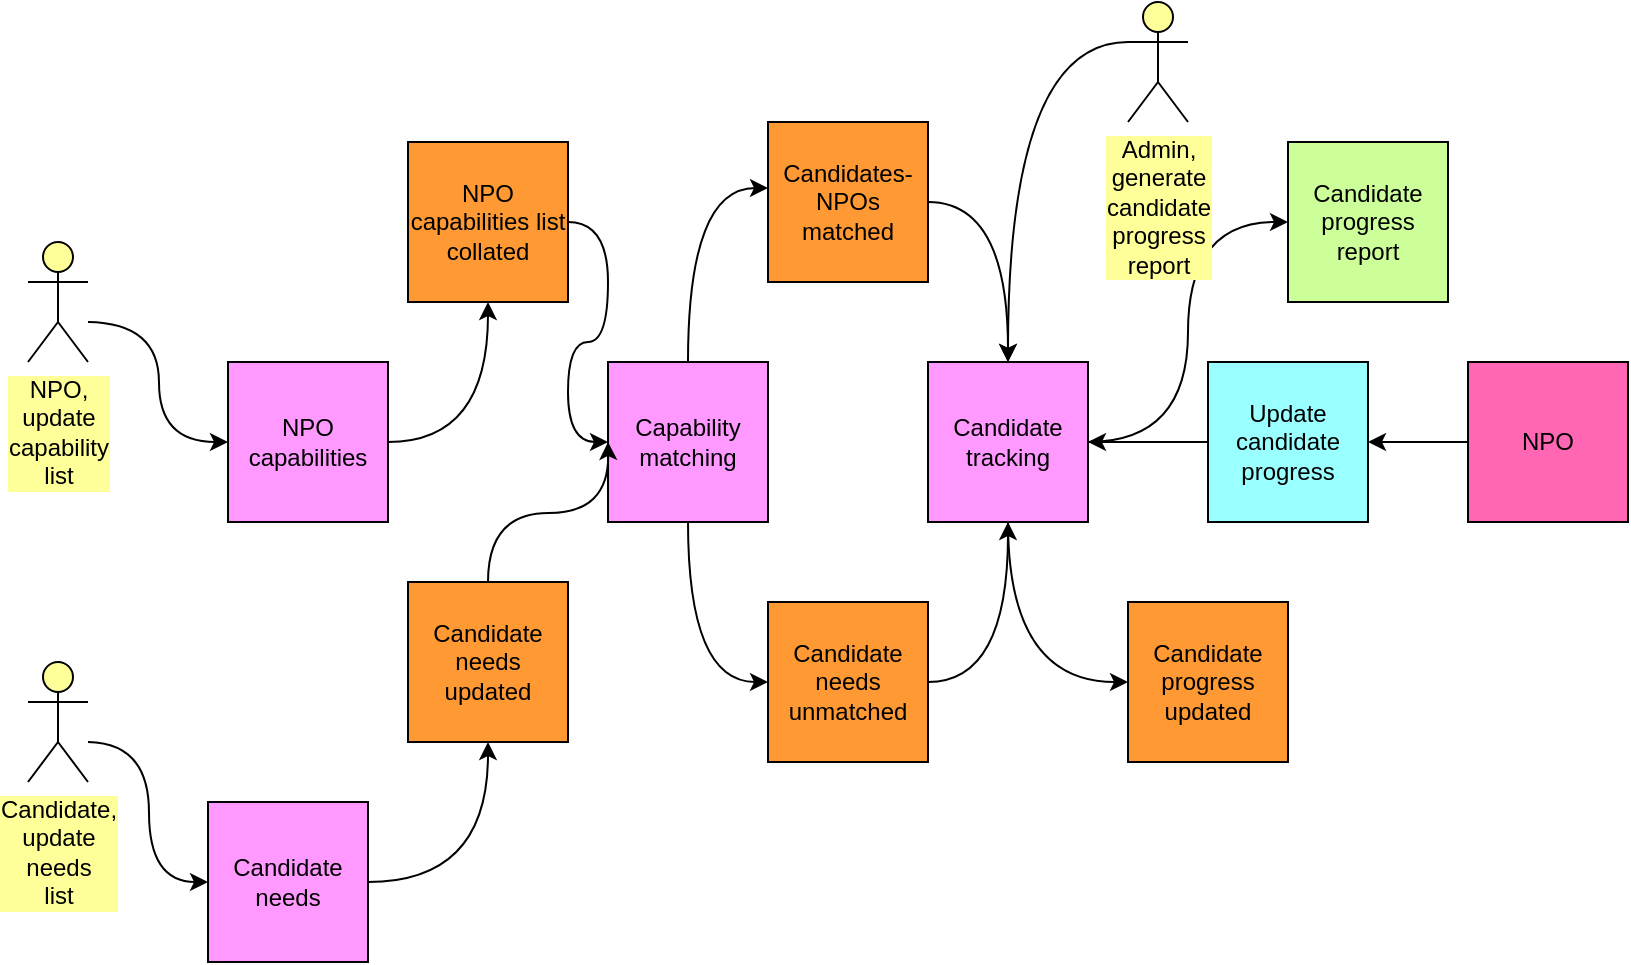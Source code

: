 <mxfile version="15.5.4" type="embed"><diagram id="xh-QA73TJ0Xt4MNs4ezH" name="Page-1"><mxGraphModel dx="882" dy="707" grid="1" gridSize="10" guides="1" tooltips="1" connect="1" arrows="1" fold="1" page="1" pageScale="1" pageWidth="850" pageHeight="1100" math="0" shadow="0"><root><mxCell id="0"/><mxCell id="1" parent="0"/><mxCell id="VXc8HNXznFj73oHEkkWL-21" style="edgeStyle=orthogonalEdgeStyle;curved=1;rounded=0;orthogonalLoop=1;jettySize=auto;html=1;exitX=0.5;exitY=1;exitDx=0;exitDy=0;entryX=0;entryY=0.5;entryDx=0;entryDy=0;" parent="1" target="VXc8HNXznFj73oHEkkWL-4" edge="1"><mxGeometry relative="1" as="geometry"><mxPoint x="50" y="160" as="sourcePoint"/></mxGeometry></mxCell><mxCell id="VXc8HNXznFj73oHEkkWL-22" style="edgeStyle=orthogonalEdgeStyle;curved=1;rounded=0;orthogonalLoop=1;jettySize=auto;html=1;exitX=1;exitY=0.5;exitDx=0;exitDy=0;entryX=0.5;entryY=1;entryDx=0;entryDy=0;" parent="1" source="VXc8HNXznFj73oHEkkWL-4" target="VXc8HNXznFj73oHEkkWL-5" edge="1"><mxGeometry relative="1" as="geometry"/></mxCell><mxCell id="VXc8HNXznFj73oHEkkWL-4" value="NPO capabilities" style="whiteSpace=wrap;html=1;aspect=fixed;labelBackgroundColor=#FF99FF;fillColor=#FF99FF;fontColor=#000000;" parent="1" vertex="1"><mxGeometry x="120" y="180" width="80" height="80" as="geometry"/></mxCell><mxCell id="VXc8HNXznFj73oHEkkWL-23" style="edgeStyle=orthogonalEdgeStyle;curved=1;rounded=0;orthogonalLoop=1;jettySize=auto;html=1;exitX=1;exitY=0.5;exitDx=0;exitDy=0;entryX=0;entryY=0.5;entryDx=0;entryDy=0;" parent="1" source="VXc8HNXznFj73oHEkkWL-5" target="VXc8HNXznFj73oHEkkWL-6" edge="1"><mxGeometry relative="1" as="geometry"/></mxCell><mxCell id="VXc8HNXznFj73oHEkkWL-5" value="NPO capabilities list collated" style="whiteSpace=wrap;html=1;aspect=fixed;labelBackgroundColor=#FF9933;fillColor=#FF9933;fontColor=#000000;" parent="1" vertex="1"><mxGeometry x="210" y="70" width="80" height="80" as="geometry"/></mxCell><mxCell id="VXc8HNXznFj73oHEkkWL-29" style="edgeStyle=orthogonalEdgeStyle;curved=1;rounded=0;orthogonalLoop=1;jettySize=auto;html=1;exitX=0.5;exitY=0;exitDx=0;exitDy=0;entryX=0;entryY=0.413;entryDx=0;entryDy=0;entryPerimeter=0;" parent="1" source="VXc8HNXznFj73oHEkkWL-6" target="VXc8HNXznFj73oHEkkWL-10" edge="1"><mxGeometry relative="1" as="geometry"/></mxCell><mxCell id="VXc8HNXznFj73oHEkkWL-30" style="edgeStyle=orthogonalEdgeStyle;curved=1;rounded=0;orthogonalLoop=1;jettySize=auto;html=1;exitX=0.5;exitY=1;exitDx=0;exitDy=0;entryX=0;entryY=0.5;entryDx=0;entryDy=0;" parent="1" source="VXc8HNXznFj73oHEkkWL-6" target="VXc8HNXznFj73oHEkkWL-11" edge="1"><mxGeometry relative="1" as="geometry"/></mxCell><mxCell id="VXc8HNXznFj73oHEkkWL-6" value="Capability matching" style="whiteSpace=wrap;html=1;aspect=fixed;labelBackgroundColor=#FF99FF;fillColor=#FF99FF;fontColor=#000000;" parent="1" vertex="1"><mxGeometry x="310" y="180" width="80" height="80" as="geometry"/></mxCell><mxCell id="VXc8HNXznFj73oHEkkWL-24" style="edgeStyle=orthogonalEdgeStyle;curved=1;rounded=0;orthogonalLoop=1;jettySize=auto;html=1;exitX=0.5;exitY=0;exitDx=0;exitDy=0;" parent="1" source="VXc8HNXznFj73oHEkkWL-7" edge="1"><mxGeometry relative="1" as="geometry"><mxPoint x="310" y="220" as="targetPoint"/></mxGeometry></mxCell><mxCell id="VXc8HNXznFj73oHEkkWL-7" value="Candidate needs updated" style="whiteSpace=wrap;html=1;aspect=fixed;labelBackgroundColor=#FF9933;fillColor=#FF9933;fontColor=#000000;" parent="1" vertex="1"><mxGeometry x="210" y="290" width="80" height="80" as="geometry"/></mxCell><mxCell id="VXc8HNXznFj73oHEkkWL-25" style="edgeStyle=orthogonalEdgeStyle;curved=1;rounded=0;orthogonalLoop=1;jettySize=auto;html=1;exitX=0.5;exitY=1;exitDx=0;exitDy=0;entryX=0;entryY=0.5;entryDx=0;entryDy=0;" parent="1" target="VXc8HNXznFj73oHEkkWL-9" edge="1"><mxGeometry relative="1" as="geometry"><mxPoint x="50" y="370" as="sourcePoint"/></mxGeometry></mxCell><mxCell id="VXc8HNXznFj73oHEkkWL-27" style="edgeStyle=orthogonalEdgeStyle;curved=1;rounded=0;orthogonalLoop=1;jettySize=auto;html=1;exitX=1;exitY=0.5;exitDx=0;exitDy=0;entryX=0.5;entryY=1;entryDx=0;entryDy=0;" parent="1" source="VXc8HNXznFj73oHEkkWL-9" target="VXc8HNXznFj73oHEkkWL-7" edge="1"><mxGeometry relative="1" as="geometry"/></mxCell><mxCell id="VXc8HNXznFj73oHEkkWL-9" value="Candidate needs" style="whiteSpace=wrap;html=1;aspect=fixed;labelBackgroundColor=#FF99FF;fillColor=#FF99FF;fontColor=#000000;" parent="1" vertex="1"><mxGeometry x="110" y="400" width="80" height="80" as="geometry"/></mxCell><mxCell id="VXc8HNXznFj73oHEkkWL-39" style="edgeStyle=orthogonalEdgeStyle;curved=1;rounded=0;orthogonalLoop=1;jettySize=auto;html=1;exitX=1;exitY=0.5;exitDx=0;exitDy=0;entryX=0.5;entryY=0;entryDx=0;entryDy=0;" parent="1" source="VXc8HNXznFj73oHEkkWL-10" target="VXc8HNXznFj73oHEkkWL-12" edge="1"><mxGeometry relative="1" as="geometry"/></mxCell><mxCell id="VXc8HNXznFj73oHEkkWL-10" value="Candidates-NPOs matched" style="whiteSpace=wrap;html=1;aspect=fixed;labelBackgroundColor=#FF9933;fillColor=#FF9933;fontColor=#000000;" parent="1" vertex="1"><mxGeometry x="390" y="60" width="80" height="80" as="geometry"/></mxCell><mxCell id="VXc8HNXznFj73oHEkkWL-37" style="edgeStyle=orthogonalEdgeStyle;curved=1;rounded=0;orthogonalLoop=1;jettySize=auto;html=1;exitX=1;exitY=0.5;exitDx=0;exitDy=0;entryX=0.5;entryY=1;entryDx=0;entryDy=0;" parent="1" source="VXc8HNXznFj73oHEkkWL-11" target="VXc8HNXznFj73oHEkkWL-12" edge="1"><mxGeometry relative="1" as="geometry"/></mxCell><mxCell id="VXc8HNXznFj73oHEkkWL-11" value="Candidate needs unmatched" style="whiteSpace=wrap;html=1;aspect=fixed;labelBackgroundColor=#FF9933;fillColor=#FF9933;fontColor=#000000;" parent="1" vertex="1"><mxGeometry x="390" y="300" width="80" height="80" as="geometry"/></mxCell><mxCell id="VXc8HNXznFj73oHEkkWL-47" style="edgeStyle=orthogonalEdgeStyle;curved=1;rounded=0;orthogonalLoop=1;jettySize=auto;html=1;exitX=0.5;exitY=1;exitDx=0;exitDy=0;entryX=0;entryY=0.5;entryDx=0;entryDy=0;" parent="1" source="VXc8HNXznFj73oHEkkWL-12" target="VXc8HNXznFj73oHEkkWL-40" edge="1"><mxGeometry relative="1" as="geometry"/></mxCell><mxCell id="VXc8HNXznFj73oHEkkWL-69" style="edgeStyle=orthogonalEdgeStyle;curved=1;rounded=0;orthogonalLoop=1;jettySize=auto;html=1;entryX=0;entryY=0.5;entryDx=0;entryDy=0;" parent="1" source="VXc8HNXznFj73oHEkkWL-12" target="VXc8HNXznFj73oHEkkWL-67" edge="1"><mxGeometry relative="1" as="geometry"/></mxCell><mxCell id="VXc8HNXznFj73oHEkkWL-12" value="Candidate tracking" style="whiteSpace=wrap;html=1;aspect=fixed;labelBackgroundColor=#FF99FF;fillColor=#FF99FF;fontColor=#000000;" parent="1" vertex="1"><mxGeometry x="470" y="180" width="80" height="80" as="geometry"/></mxCell><mxCell id="VXc8HNXznFj73oHEkkWL-34" style="edgeStyle=orthogonalEdgeStyle;curved=1;rounded=0;orthogonalLoop=1;jettySize=auto;html=1;exitX=0;exitY=0.5;exitDx=0;exitDy=0;" parent="1" source="VXc8HNXznFj73oHEkkWL-13" target="VXc8HNXznFj73oHEkkWL-12" edge="1"><mxGeometry relative="1" as="geometry"/></mxCell><mxCell id="VXc8HNXznFj73oHEkkWL-13" value="Update candidate progress" style="whiteSpace=wrap;html=1;aspect=fixed;labelBackgroundColor=#99FFFF;fillColor=#99FFFF;fontColor=#000000;" parent="1" vertex="1"><mxGeometry x="610" y="180" width="80" height="80" as="geometry"/></mxCell><mxCell id="VXc8HNXznFj73oHEkkWL-32" style="edgeStyle=orthogonalEdgeStyle;curved=1;rounded=0;orthogonalLoop=1;jettySize=auto;html=1;exitX=0;exitY=0.5;exitDx=0;exitDy=0;entryX=1;entryY=0.5;entryDx=0;entryDy=0;" parent="1" source="VXc8HNXznFj73oHEkkWL-14" target="VXc8HNXznFj73oHEkkWL-13" edge="1"><mxGeometry relative="1" as="geometry"/></mxCell><mxCell id="VXc8HNXznFj73oHEkkWL-14" value="NPO" style="whiteSpace=wrap;html=1;aspect=fixed;labelBackgroundColor=#FF66B3;fillColor=#FF66B3;fontColor=#000000;" parent="1" vertex="1"><mxGeometry x="740" y="180" width="80" height="80" as="geometry"/></mxCell><mxCell id="VXc8HNXznFj73oHEkkWL-40" value="Candidate progress updated" style="whiteSpace=wrap;html=1;aspect=fixed;labelBackgroundColor=#FF9933;fillColor=#FF9933;fontColor=#000000;" parent="1" vertex="1"><mxGeometry x="570" y="300" width="80" height="80" as="geometry"/></mxCell><mxCell id="VXc8HNXznFj73oHEkkWL-56" value="NPO,&lt;br&gt;update&lt;br&gt;capability&lt;br&gt;list" style="shape=umlActor;verticalLabelPosition=bottom;verticalAlign=top;html=1;outlineConnect=0;labelBackgroundColor=#FFFF99;fillColor=#FFFF99;fontColor=#000000;" parent="1" vertex="1"><mxGeometry x="20" y="120" width="30" height="60" as="geometry"/></mxCell><mxCell id="VXc8HNXznFj73oHEkkWL-58" value="Candidate,&lt;br&gt;update&lt;br&gt;needs&lt;br&gt;list" style="shape=umlActor;verticalLabelPosition=bottom;verticalAlign=top;html=1;outlineConnect=0;labelBackgroundColor=#FFFF99;fillColor=#FFFF99;fontColor=#000000;" parent="1" vertex="1"><mxGeometry x="20" y="330" width="30" height="60" as="geometry"/></mxCell><mxCell id="VXc8HNXznFj73oHEkkWL-66" style="edgeStyle=orthogonalEdgeStyle;curved=1;rounded=0;orthogonalLoop=1;jettySize=auto;html=1;exitX=0;exitY=0.333;exitDx=0;exitDy=0;exitPerimeter=0;entryX=0.5;entryY=0;entryDx=0;entryDy=0;" parent="1" source="VXc8HNXznFj73oHEkkWL-61" target="VXc8HNXznFj73oHEkkWL-12" edge="1"><mxGeometry relative="1" as="geometry"/></mxCell><mxCell id="VXc8HNXznFj73oHEkkWL-61" value="Admin,&lt;br&gt;generate&lt;br&gt;candidate&lt;br&gt;progress&lt;br&gt;report" style="shape=umlActor;verticalLabelPosition=bottom;verticalAlign=top;html=1;outlineConnect=0;labelBackgroundColor=#FFFF99;fillColor=#FFFF99;fontColor=#000000;" parent="1" vertex="1"><mxGeometry x="570" width="30" height="60" as="geometry"/></mxCell><mxCell id="VXc8HNXznFj73oHEkkWL-67" value="Candidate progress report" style="whiteSpace=wrap;html=1;aspect=fixed;labelBackgroundColor=#CCFF99;fillColor=#CCFF99;fontColor=#000000;" parent="1" vertex="1"><mxGeometry x="650" y="70" width="80" height="80" as="geometry"/></mxCell></root></mxGraphModel></diagram></mxfile>